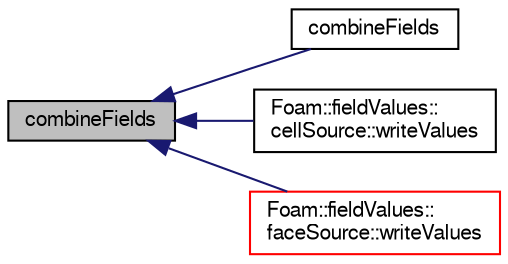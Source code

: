 digraph "combineFields"
{
  bgcolor="transparent";
  edge [fontname="FreeSans",fontsize="10",labelfontname="FreeSans",labelfontsize="10"];
  node [fontname="FreeSans",fontsize="10",shape=record];
  rankdir="LR";
  Node1056 [label="combineFields",height=0.2,width=0.4,color="black", fillcolor="grey75", style="filled", fontcolor="black"];
  Node1056 -> Node1057 [dir="back",color="midnightblue",fontsize="10",style="solid",fontname="FreeSans"];
  Node1057 [label="combineFields",height=0.2,width=0.4,color="black",URL="$a28730.html#a258bea5a47a1da11dba64d6c0e019184",tooltip="Combine fields from all processor domains into single field. "];
  Node1056 -> Node1058 [dir="back",color="midnightblue",fontsize="10",style="solid",fontname="FreeSans"];
  Node1058 [label="Foam::fieldValues::\lcellSource::writeValues",height=0.2,width=0.4,color="black",URL="$a28722.html#ade715efe7f733d1a81af0fe2bf31cf20",tooltip="Templated helper function to output field values. "];
  Node1056 -> Node1059 [dir="back",color="midnightblue",fontsize="10",style="solid",fontname="FreeSans"];
  Node1059 [label="Foam::fieldValues::\lfaceSource::writeValues",height=0.2,width=0.4,color="red",URL="$a28726.html#a930c8e90522f733f078680b6ce4994c1",tooltip="Templated helper function to output field values. "];
}
